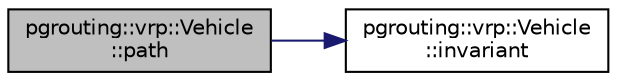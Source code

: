 digraph "pgrouting::vrp::Vehicle::path"
{
  edge [fontname="Helvetica",fontsize="10",labelfontname="Helvetica",labelfontsize="10"];
  node [fontname="Helvetica",fontsize="10",shape=record];
  rankdir="LR";
  Node929 [label="pgrouting::vrp::Vehicle\l::path",height=0.2,width=0.4,color="black", fillcolor="grey75", style="filled", fontcolor="black"];
  Node929 -> Node930 [color="midnightblue",fontsize="10",style="solid",fontname="Helvetica"];
  Node930 [label="pgrouting::vrp::Vehicle\l::invariant",height=0.2,width=0.4,color="black", fillcolor="white", style="filled",URL="$classpgrouting_1_1vrp_1_1Vehicle.html#a29bf7e33dfb519d7abb8648c2d631d30",tooltip="Invariant The path must: "];
}
